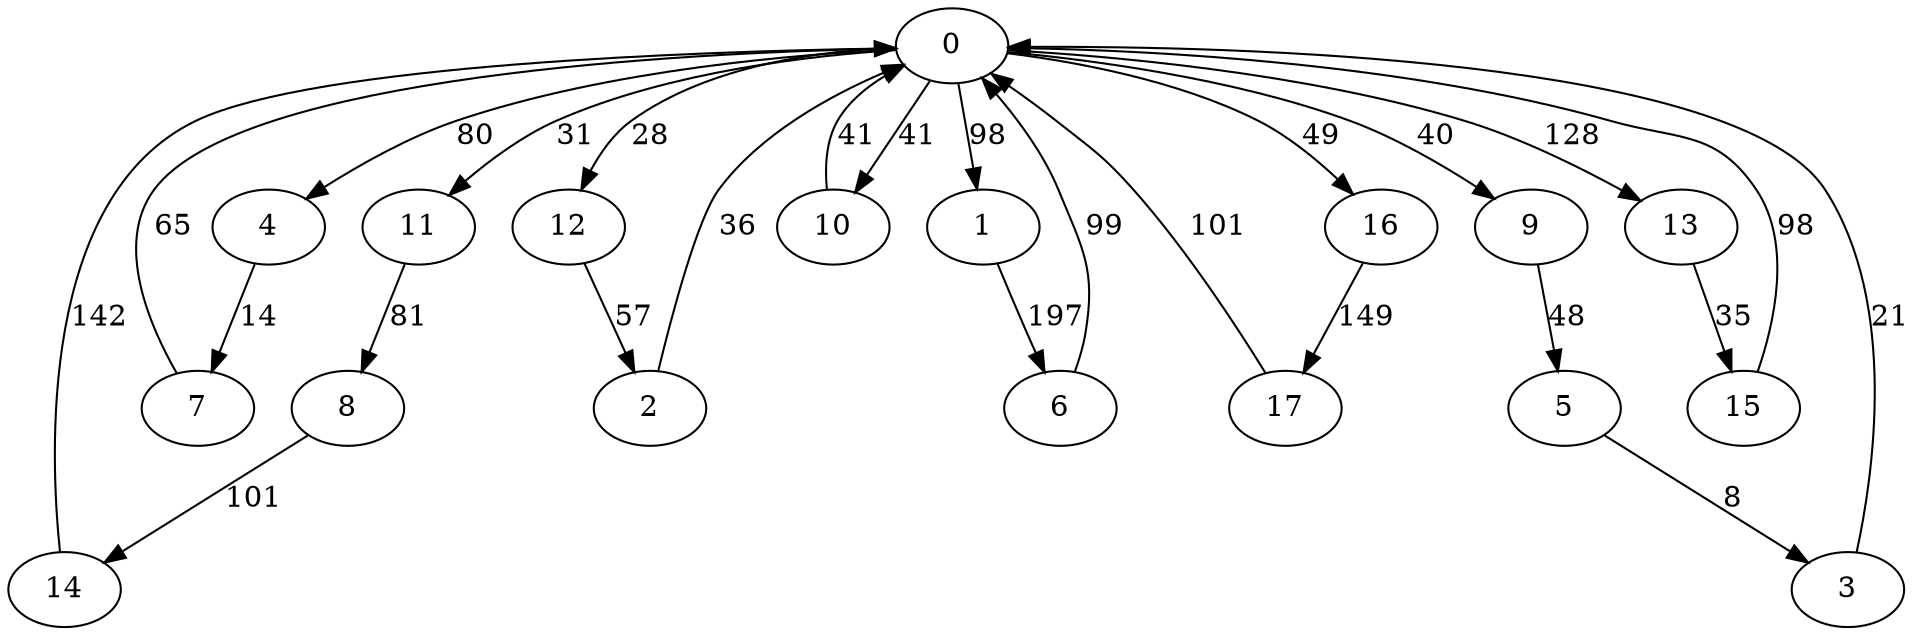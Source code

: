 digraph G {
	0->4[ label=80 ];
	0->11[ label=31 ];
	0->16[ label=49 ];
	0->1[ label=98 ];
	0->12[ label=28 ];
	0->9[ label=40 ];
	0->10[ label=41 ];
	0->13[ label=128 ];
	12->2[ label=57 ];
	2->0[ label=36 ];
	11->8[ label=81 ];
	8->14[ label=101 ];
	9->5[ label=48 ];
	7->0[ label=65 ];
	15->0[ label=98 ];
	1->6[ label=197 ];
	6->0[ label=99 ];
	14->0[ label=142 ];
	16->17[ label=149 ];
	17->0[ label=101 ];
	10->0[ label=41 ];
	4->7[ label=14 ];
	5->3[ label=8 ];
	3->0[ label=21 ];
	13->15[ label=35 ];
	0 [ label=0 ];
	1 [ label=1 ];
	10 [ label=10 ];
	11 [ label=11 ];
	12 [ label=12 ];
	13 [ label=13 ];
	14 [ label=14 ];
	15 [ label=15 ];
	16 [ label=16 ];
	17 [ label=17 ];
	2 [ label=2 ];
	3 [ label=3 ];
	4 [ label=4 ];
	5 [ label=5 ];
	6 [ label=6 ];
	7 [ label=7 ];
	8 [ label=8 ];
	9 [ label=9 ];

}

